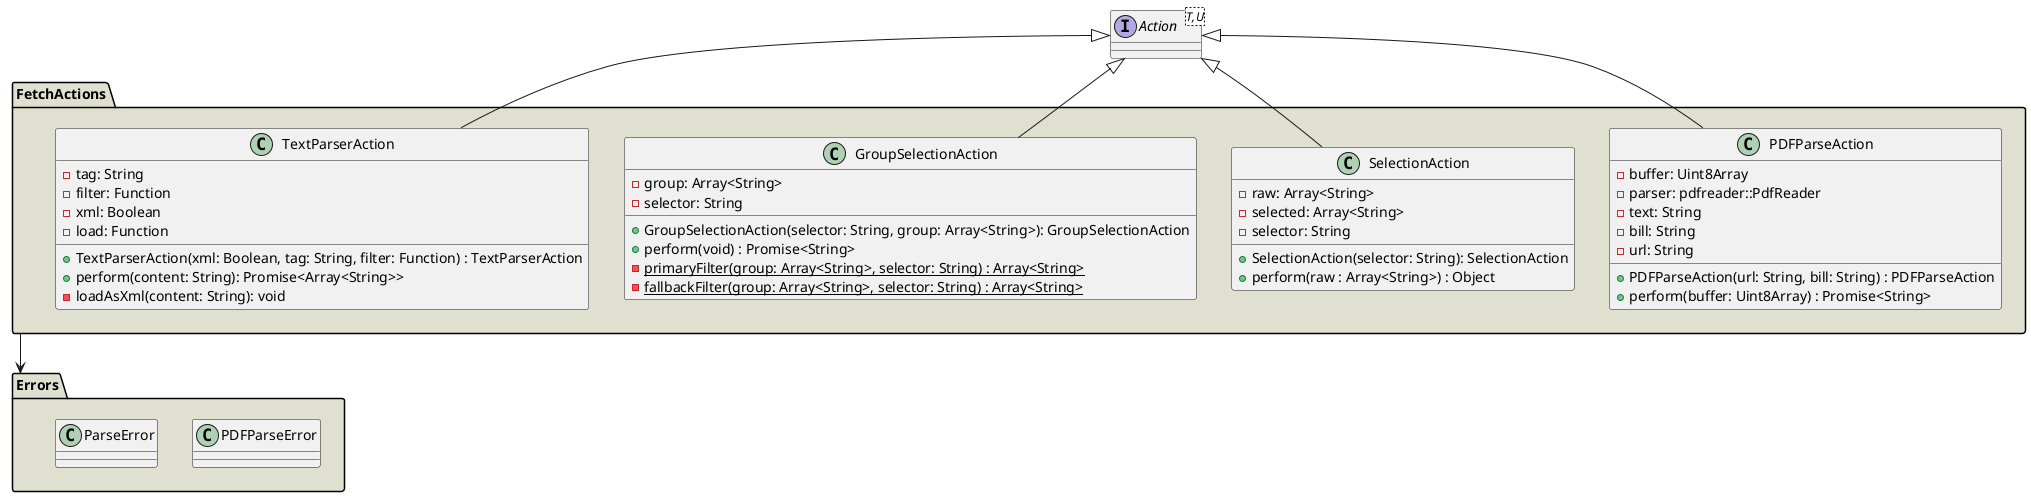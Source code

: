 @startuml

interface Action <T,U>
package FetchActions #e0e0d1 {
    class PDFParseAction {
        - buffer: Uint8Array
        - parser: pdfreader::PdfReader
        - text: String
        - bill: String
        - url: String
        + PDFParseAction(url: String, bill: String) : PDFParseAction
        + perform(buffer: Uint8Array) : Promise<String>
    }
    Action <|-- PDFParseAction

    class SelectionAction {
        - raw: Array<String>
        - selected: Array<String>
        - selector: String
        + SelectionAction(selector: String): SelectionAction
        + perform(raw : Array<String>) : Object
    }
    Action <|-- SelectionAction

    class GroupSelectionAction {
        - group: Array<String>
        - selector: String
        + GroupSelectionAction(selector: String, group: Array<String>): GroupSelectionAction
        + perform(void) : Promise<String>
        {static} - primaryFilter(group: Array<String>, selector: String) : Array<String>
        {static} - fallbackFilter(group: Array<String>, selector: String) : Array<String>
    }
    Action <|-- GroupSelectionAction

    class TextParserAction {
        - tag: String
        - filter: Function
        - xml: Boolean
        - load: Function
        + TextParserAction(xml: Boolean, tag: String, filter: Function) : TextParserAction
        + perform(content: String): Promise<Array<String>>
        - loadAsXml(content: String): void
    }
    Action <|-- TextParserAction
}
FetchActions --> Errors
package Errors #e0e0d1 {
    class PDFParseError
    class ParseError
}

@enduml